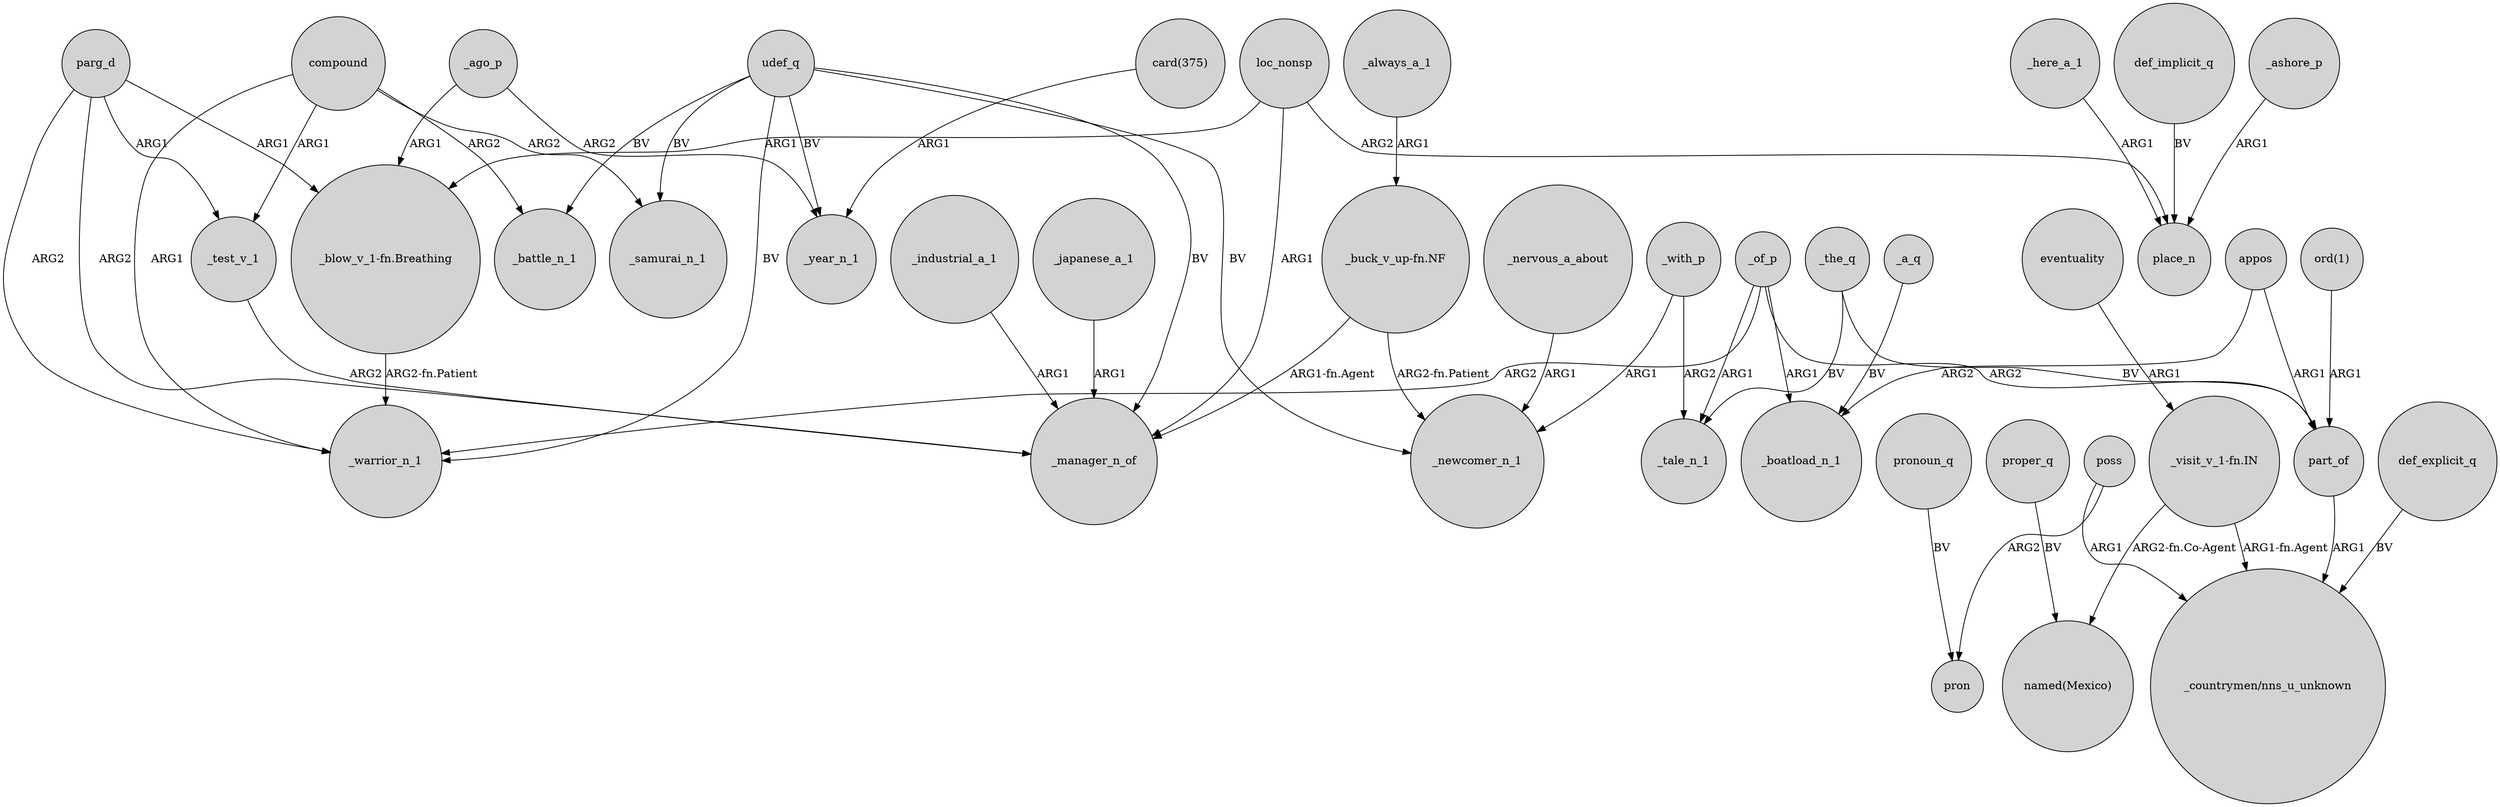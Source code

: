digraph {
	node [shape=circle style=filled]
	loc_nonsp -> "_blow_v_1-fn.Breathing" [label=ARG1]
	_here_a_1 -> place_n [label=ARG1]
	udef_q -> _battle_n_1 [label=BV]
	_test_v_1 -> _manager_n_of [label=ARG2]
	poss -> pron [label=ARG2]
	udef_q -> _newcomer_n_1 [label=BV]
	compound -> _samurai_n_1 [label=ARG2]
	parg_d -> _warrior_n_1 [label=ARG2]
	_with_p -> _tale_n_1 [label=ARG2]
	loc_nonsp -> _manager_n_of [label=ARG1]
	_of_p -> _tale_n_1 [label=ARG1]
	_with_p -> _newcomer_n_1 [label=ARG1]
	compound -> _warrior_n_1 [label=ARG1]
	"_buck_v_up-fn.NF" -> _manager_n_of [label="ARG1-fn.Agent"]
	_a_q -> _boatload_n_1 [label=BV]
	def_implicit_q -> place_n [label=BV]
	"_buck_v_up-fn.NF" -> _newcomer_n_1 [label="ARG2-fn.Patient"]
	parg_d -> _manager_n_of [label=ARG2]
	appos -> part_of [label=ARG1]
	_nervous_a_about -> _newcomer_n_1 [label=ARG1]
	eventuality -> "_visit_v_1-fn.IN" [label=ARG1]
	_of_p -> _boatload_n_1 [label=ARG1]
	"card(375)" -> _year_n_1 [label=ARG1]
	_of_p -> _warrior_n_1 [label=ARG2]
	_of_p -> part_of [label=ARG2]
	proper_q -> "named(Mexico)" [label=BV]
	pronoun_q -> pron [label=BV]
	part_of -> "_countrymen/nns_u_unknown" [label=ARG1]
	_ago_p -> _year_n_1 [label=ARG2]
	_industrial_a_1 -> _manager_n_of [label=ARG1]
	_ago_p -> "_blow_v_1-fn.Breathing" [label=ARG1]
	_the_q -> part_of [label=BV]
	compound -> _test_v_1 [label=ARG1]
	udef_q -> _manager_n_of [label=BV]
	_japanese_a_1 -> _manager_n_of [label=ARG1]
	compound -> _battle_n_1 [label=ARG2]
	loc_nonsp -> place_n [label=ARG2]
	appos -> _boatload_n_1 [label=ARG2]
	udef_q -> _samurai_n_1 [label=BV]
	"_blow_v_1-fn.Breathing" -> _warrior_n_1 [label="ARG2-fn.Patient"]
	udef_q -> _year_n_1 [label=BV]
	_the_q -> _tale_n_1 [label=BV]
	poss -> "_countrymen/nns_u_unknown" [label=ARG1]
	def_explicit_q -> "_countrymen/nns_u_unknown" [label=BV]
	"_visit_v_1-fn.IN" -> "_countrymen/nns_u_unknown" [label="ARG1-fn.Agent"]
	_always_a_1 -> "_buck_v_up-fn.NF" [label=ARG1]
	"_visit_v_1-fn.IN" -> "named(Mexico)" [label="ARG2-fn.Co-Agent"]
	"ord(1)" -> part_of [label=ARG1]
	parg_d -> _test_v_1 [label=ARG1]
	parg_d -> "_blow_v_1-fn.Breathing" [label=ARG1]
	udef_q -> _warrior_n_1 [label=BV]
	_ashore_p -> place_n [label=ARG1]
}
